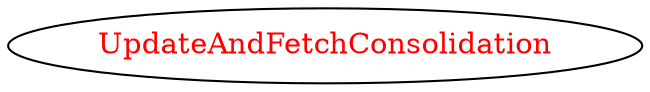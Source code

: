 digraph dependencyGraph {
 concentrate=true;
 ranksep="2.0";
 rankdir="LR"; 
 splines="ortho";
"UpdateAndFetchConsolidation" [fontcolor="red"];
}